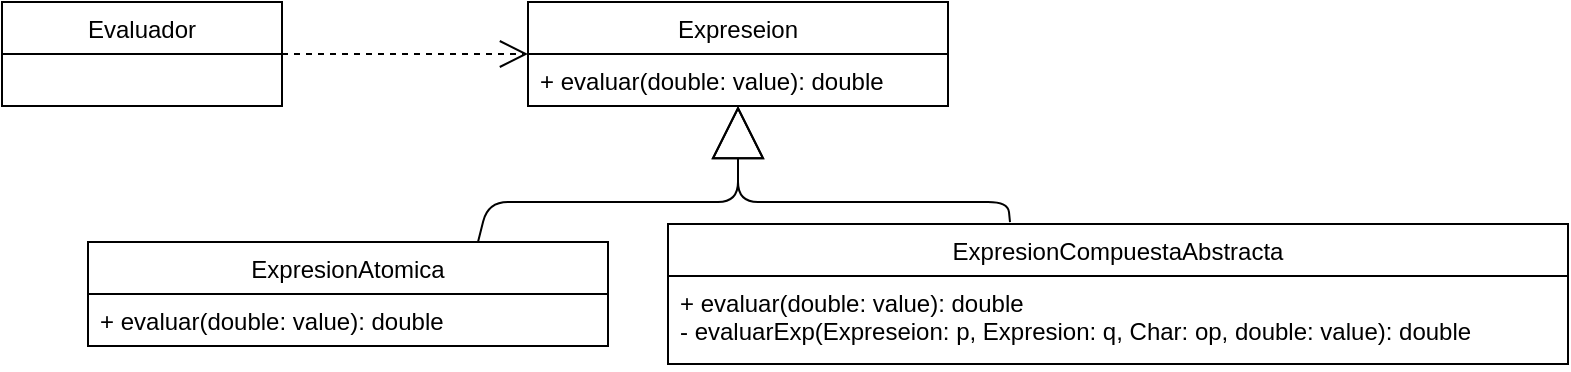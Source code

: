 <mxfile version="14.6.13" type="device"><diagram id="wVlLicuo7oSTELYYPo0G" name="Página-1"><mxGraphModel dx="868" dy="520" grid="0" gridSize="10" guides="1" tooltips="1" connect="1" arrows="1" fold="1" page="1" pageScale="1" pageWidth="827" pageHeight="1169" math="0" shadow="0"><root><mxCell id="0"/><mxCell id="1" parent="0"/><mxCell id="YRddG5VUZx0tswWoXCgF-1" value="Evaluador" style="swimlane;fontStyle=0;childLayout=stackLayout;horizontal=1;startSize=26;fillColor=none;horizontalStack=0;resizeParent=1;resizeParentMax=0;resizeLast=0;collapsible=1;marginBottom=0;" parent="1" vertex="1"><mxGeometry x="117" y="110" width="140" height="52" as="geometry"/></mxCell><mxCell id="YRddG5VUZx0tswWoXCgF-6" value="Expreseion" style="swimlane;fontStyle=0;childLayout=stackLayout;horizontal=1;startSize=26;fillColor=none;horizontalStack=0;resizeParent=1;resizeParentMax=0;resizeLast=0;collapsible=1;marginBottom=0;" parent="1" vertex="1"><mxGeometry x="380" y="110" width="210" height="52" as="geometry"/></mxCell><mxCell id="YRddG5VUZx0tswWoXCgF-8" value="+ evaluar(double: value): double" style="text;strokeColor=none;fillColor=none;align=left;verticalAlign=top;spacingLeft=4;spacingRight=4;overflow=hidden;rotatable=0;points=[[0,0.5],[1,0.5]];portConstraint=eastwest;" parent="YRddG5VUZx0tswWoXCgF-6" vertex="1"><mxGeometry y="26" width="210" height="26" as="geometry"/></mxCell><mxCell id="YRddG5VUZx0tswWoXCgF-10" value="" style="endArrow=open;dashed=1;endFill=0;endSize=12;html=1;exitX=1;exitY=0.5;exitDx=0;exitDy=0;entryX=0;entryY=0.5;entryDx=0;entryDy=0;" parent="1" source="YRddG5VUZx0tswWoXCgF-1" target="YRddG5VUZx0tswWoXCgF-6" edge="1"><mxGeometry width="160" relative="1" as="geometry"><mxPoint x="350" y="260" as="sourcePoint"/><mxPoint x="510" y="260" as="targetPoint"/></mxGeometry></mxCell><mxCell id="YRddG5VUZx0tswWoXCgF-11" value="ExpresionAtomica" style="swimlane;fontStyle=0;childLayout=stackLayout;horizontal=1;startSize=26;fillColor=none;horizontalStack=0;resizeParent=1;resizeParentMax=0;resizeLast=0;collapsible=1;marginBottom=0;" parent="1" vertex="1"><mxGeometry x="160" y="230" width="260" height="52" as="geometry"/></mxCell><mxCell id="YRddG5VUZx0tswWoXCgF-12" value="+ evaluar(double: value): double" style="text;strokeColor=none;fillColor=none;align=left;verticalAlign=top;spacingLeft=4;spacingRight=4;overflow=hidden;rotatable=0;points=[[0,0.5],[1,0.5]];portConstraint=eastwest;" parent="YRddG5VUZx0tswWoXCgF-11" vertex="1"><mxGeometry y="26" width="260" height="26" as="geometry"/></mxCell><mxCell id="YRddG5VUZx0tswWoXCgF-15" value="ExpresionCompuestaAbstracta" style="swimlane;fontStyle=0;childLayout=stackLayout;horizontal=1;startSize=26;fillColor=none;horizontalStack=0;resizeParent=1;resizeParentMax=0;resizeLast=0;collapsible=1;marginBottom=0;" parent="1" vertex="1"><mxGeometry x="450" y="221" width="450" height="70" as="geometry"/></mxCell><mxCell id="YRddG5VUZx0tswWoXCgF-16" value="+ evaluar(double: value): double&#10;- evaluarExp(Expreseion: p, Expresion: q, Char: op, double: value): double" style="text;strokeColor=none;fillColor=none;align=left;verticalAlign=top;spacingLeft=4;spacingRight=4;overflow=hidden;rotatable=0;points=[[0,0.5],[1,0.5]];portConstraint=eastwest;" parent="YRddG5VUZx0tswWoXCgF-15" vertex="1"><mxGeometry y="26" width="450" height="44" as="geometry"/></mxCell><mxCell id="YRddG5VUZx0tswWoXCgF-19" value="" style="endArrow=block;endFill=0;endSize=24;html=1;exitX=0.75;exitY=0;exitDx=0;exitDy=0;" parent="1" source="YRddG5VUZx0tswWoXCgF-11" target="YRddG5VUZx0tswWoXCgF-8" edge="1"><mxGeometry width="160" relative="1" as="geometry"><mxPoint x="420" y="260" as="sourcePoint"/><mxPoint x="580" y="260" as="targetPoint"/><Array as="points"><mxPoint x="360" y="210"/><mxPoint x="485" y="210"/></Array></mxGeometry></mxCell><mxCell id="YRddG5VUZx0tswWoXCgF-20" value="" style="endArrow=block;endFill=0;endSize=24;html=1;exitX=0.38;exitY=-0.013;exitDx=0;exitDy=0;exitPerimeter=0;" parent="1" source="YRddG5VUZx0tswWoXCgF-15" target="YRddG5VUZx0tswWoXCgF-8" edge="1"><mxGeometry width="160" relative="1" as="geometry"><mxPoint x="375" y="240" as="sourcePoint"/><mxPoint x="480" y="172" as="targetPoint"/><Array as="points"><mxPoint x="620" y="210"/><mxPoint x="550" y="210"/><mxPoint x="485" y="210"/></Array></mxGeometry></mxCell></root></mxGraphModel></diagram></mxfile>